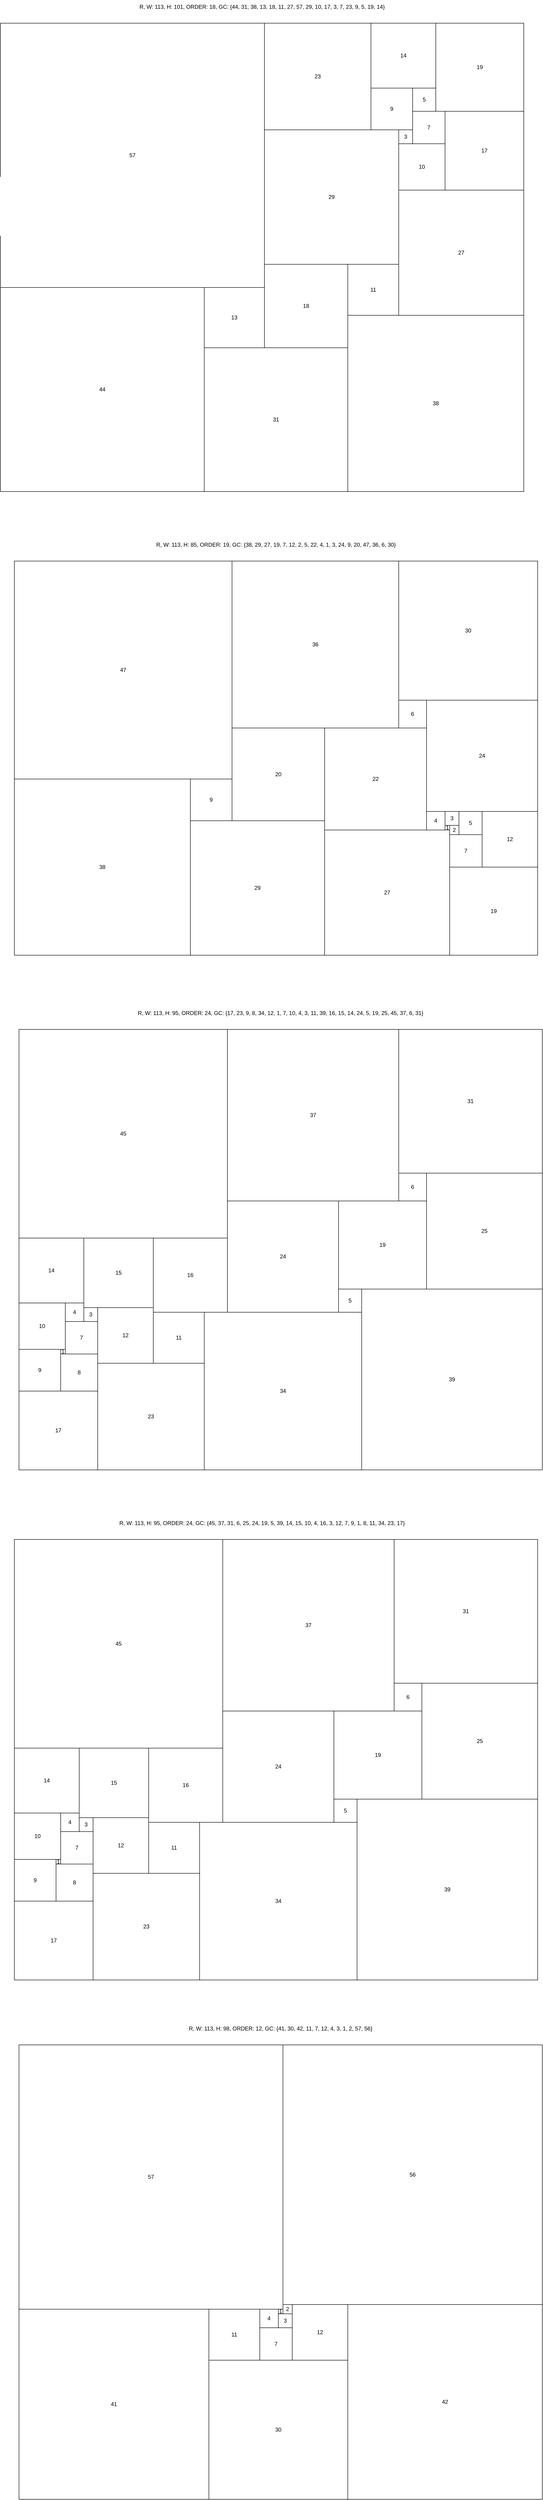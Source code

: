 <mxfile version="21.2.1" type="device">
  <diagram name="Page-1" id="H1nZVYqxkzLZFgEqRADx">
    <mxGraphModel dx="-6272" dy="1070" grid="1" gridSize="10" guides="1" tooltips="1" connect="1" arrows="1" fold="1" page="1" pageScale="1" pageWidth="850" pageHeight="1100" math="0" shadow="0">
      <root>
        <mxCell id="0" />
        <mxCell id="1" parent="0" />
        <mxCell id="AsBp8XiL8Dx4Y6rQVwFH-1917" value="R, W: 113, H: 98, ORDER: 12, GC: {41, 30, 42, 11, 7, 12, 4, 3, 1, 2, 57, 56} " style="text;html=1;strokeColor=none;fillColor=none;align=center;verticalAlign=middle;whiteSpace=wrap;rounded=0;flipV=1;" parent="1" vertex="1">
          <mxGeometry x="7170" y="4360" width="1130" height="30" as="geometry" />
        </mxCell>
        <mxCell id="AsBp8XiL8Dx4Y6rQVwFH-7515" value="R, W: 113, H: 101, ORDER: 18, GC: {44, 31, 38, 13, 18, 11, 27, 57, 29, 10, 17, 3, 7, 23, 9, 5, 19, 14} " style="text;html=1;strokeColor=none;fillColor=none;align=center;verticalAlign=middle;whiteSpace=wrap;rounded=0;flipV=1;" parent="1" vertex="1">
          <mxGeometry x="7130" width="1130" height="30" as="geometry" />
        </mxCell>
        <mxCell id="AsBp8XiL8Dx4Y6rQVwFH-10349" value="R, W: 113, H: 85, ORDER: 19, GC: {38, 29, 27, 19, 7, 12, 2, 5, 22, 4, 1, 3, 24, 9, 20, 47, 36, 6, 30} " style="text;html=1;strokeColor=none;fillColor=none;align=center;verticalAlign=middle;whiteSpace=wrap;rounded=0;flipV=1;" parent="1" vertex="1">
          <mxGeometry x="7160" y="1160" width="1130" height="30" as="geometry" />
        </mxCell>
        <mxCell id="AsBp8XiL8Dx4Y6rQVwFH-45825" value="R, W: 113, H: 95, ORDER: 24, GC: {17, 23, 9, 8, 34, 12, 1, 7, 10, 4, 3, 11, 39, 16, 15, 14, 24, 5, 19, 25, 45, 37, 6, 31} " style="text;html=1;strokeColor=none;fillColor=none;align=center;verticalAlign=middle;whiteSpace=wrap;rounded=0;flipV=1;" parent="1" vertex="1">
          <mxGeometry x="7170" y="2170" width="1130" height="30" as="geometry" />
        </mxCell>
        <mxCell id="AsBp8XiL8Dx4Y6rQVwFH-45900" value="R, W: 113, H: 95, ORDER: 24, GC: {45, 37, 31, 6, 25, 24, 19, 5, 39, 14, 15, 10, 4, 16, 3, 12, 7, 9, 1, 8, 11, 34, 23, 17} " style="text;html=1;strokeColor=none;fillColor=none;align=center;verticalAlign=middle;whiteSpace=wrap;rounded=0;flipV=1;" parent="1" vertex="1">
          <mxGeometry x="7130" y="3270" width="1130" height="30" as="geometry" />
        </mxCell>
        <mxCell id="96E0xnlaUhVjSWdihs5J-1" value="" style="group;flipV=1;" parent="1" vertex="1" connectable="0">
          <mxGeometry x="7130" y="50" width="1130" height="1010" as="geometry" />
        </mxCell>
        <mxCell id="761dnnyQ54j-Cl0NHfQN-7516" value="44" style="rounded=0;whiteSpace=wrap;html=1;" parent="96E0xnlaUhVjSWdihs5J-1" vertex="1">
          <mxGeometry y="570" width="440" height="440" as="geometry" />
        </mxCell>
        <mxCell id="761dnnyQ54j-Cl0NHfQN-7517" value="31" style="rounded=0;whiteSpace=wrap;html=1;" parent="96E0xnlaUhVjSWdihs5J-1" vertex="1">
          <mxGeometry x="440" y="700" width="310" height="310" as="geometry" />
        </mxCell>
        <mxCell id="761dnnyQ54j-Cl0NHfQN-7518" value="38" style="rounded=0;whiteSpace=wrap;html=1;" parent="96E0xnlaUhVjSWdihs5J-1" vertex="1">
          <mxGeometry x="750" y="630" width="380" height="380" as="geometry" />
        </mxCell>
        <mxCell id="761dnnyQ54j-Cl0NHfQN-7519" value="13" style="rounded=0;whiteSpace=wrap;html=1;" parent="96E0xnlaUhVjSWdihs5J-1" vertex="1">
          <mxGeometry x="440" y="570" width="130" height="130" as="geometry" />
        </mxCell>
        <mxCell id="761dnnyQ54j-Cl0NHfQN-7520" value="18" style="rounded=0;whiteSpace=wrap;html=1;" parent="96E0xnlaUhVjSWdihs5J-1" vertex="1">
          <mxGeometry x="570" y="520" width="180" height="180" as="geometry" />
        </mxCell>
        <mxCell id="761dnnyQ54j-Cl0NHfQN-7521" value="11" style="rounded=0;whiteSpace=wrap;html=1;" parent="96E0xnlaUhVjSWdihs5J-1" vertex="1">
          <mxGeometry x="750" y="520" width="110" height="110" as="geometry" />
        </mxCell>
        <mxCell id="761dnnyQ54j-Cl0NHfQN-7522" value="27" style="rounded=0;whiteSpace=wrap;html=1;" parent="96E0xnlaUhVjSWdihs5J-1" vertex="1">
          <mxGeometry x="860" y="360" width="270" height="270" as="geometry" />
        </mxCell>
        <mxCell id="761dnnyQ54j-Cl0NHfQN-7523" value="57" style="rounded=0;whiteSpace=wrap;html=1;" parent="96E0xnlaUhVjSWdihs5J-1" vertex="1">
          <mxGeometry width="570" height="570" as="geometry" />
        </mxCell>
        <mxCell id="761dnnyQ54j-Cl0NHfQN-7524" value="29" style="rounded=0;whiteSpace=wrap;html=1;" parent="96E0xnlaUhVjSWdihs5J-1" vertex="1">
          <mxGeometry x="570" y="230" width="290" height="290" as="geometry" />
        </mxCell>
        <mxCell id="761dnnyQ54j-Cl0NHfQN-7525" value="10" style="rounded=0;whiteSpace=wrap;html=1;" parent="96E0xnlaUhVjSWdihs5J-1" vertex="1">
          <mxGeometry x="860" y="260" width="100" height="100" as="geometry" />
        </mxCell>
        <mxCell id="761dnnyQ54j-Cl0NHfQN-7526" value="17" style="rounded=0;whiteSpace=wrap;html=1;" parent="96E0xnlaUhVjSWdihs5J-1" vertex="1">
          <mxGeometry x="960" y="190" width="170" height="170" as="geometry" />
        </mxCell>
        <mxCell id="761dnnyQ54j-Cl0NHfQN-7527" value="3" style="rounded=0;whiteSpace=wrap;html=1;" parent="96E0xnlaUhVjSWdihs5J-1" vertex="1">
          <mxGeometry x="860" y="230" width="30" height="30" as="geometry" />
        </mxCell>
        <mxCell id="761dnnyQ54j-Cl0NHfQN-7528" value="7" style="rounded=0;whiteSpace=wrap;html=1;" parent="96E0xnlaUhVjSWdihs5J-1" vertex="1">
          <mxGeometry x="890" y="190" width="70" height="70" as="geometry" />
        </mxCell>
        <mxCell id="761dnnyQ54j-Cl0NHfQN-7529" value="23" style="rounded=0;whiteSpace=wrap;html=1;" parent="96E0xnlaUhVjSWdihs5J-1" vertex="1">
          <mxGeometry x="570" width="230" height="230" as="geometry" />
        </mxCell>
        <mxCell id="761dnnyQ54j-Cl0NHfQN-7530" value="9" style="rounded=0;whiteSpace=wrap;html=1;" parent="96E0xnlaUhVjSWdihs5J-1" vertex="1">
          <mxGeometry x="800" y="140" width="90" height="90" as="geometry" />
        </mxCell>
        <mxCell id="761dnnyQ54j-Cl0NHfQN-7531" value="5" style="rounded=0;whiteSpace=wrap;html=1;" parent="96E0xnlaUhVjSWdihs5J-1" vertex="1">
          <mxGeometry x="890" y="140" width="50" height="50" as="geometry" />
        </mxCell>
        <mxCell id="761dnnyQ54j-Cl0NHfQN-7532" value="19" style="rounded=0;whiteSpace=wrap;html=1;" parent="96E0xnlaUhVjSWdihs5J-1" vertex="1">
          <mxGeometry x="940" width="190" height="190" as="geometry" />
        </mxCell>
        <mxCell id="761dnnyQ54j-Cl0NHfQN-7533" value="14" style="rounded=0;whiteSpace=wrap;html=1;" parent="96E0xnlaUhVjSWdihs5J-1" vertex="1">
          <mxGeometry x="800" width="140" height="140" as="geometry" />
        </mxCell>
        <mxCell id="96E0xnlaUhVjSWdihs5J-2" value="" style="group;flipV=1;" parent="1" vertex="1" connectable="0">
          <mxGeometry x="7160" y="1210" width="1130" height="850" as="geometry" />
        </mxCell>
        <mxCell id="761dnnyQ54j-Cl0NHfQN-10350" value="38" style="rounded=0;whiteSpace=wrap;html=1;" parent="96E0xnlaUhVjSWdihs5J-2" vertex="1">
          <mxGeometry y="470" width="380" height="380" as="geometry" />
        </mxCell>
        <mxCell id="761dnnyQ54j-Cl0NHfQN-10351" value="29" style="rounded=0;whiteSpace=wrap;html=1;" parent="96E0xnlaUhVjSWdihs5J-2" vertex="1">
          <mxGeometry x="380" y="560" width="290" height="290" as="geometry" />
        </mxCell>
        <mxCell id="761dnnyQ54j-Cl0NHfQN-10352" value="27" style="rounded=0;whiteSpace=wrap;html=1;" parent="96E0xnlaUhVjSWdihs5J-2" vertex="1">
          <mxGeometry x="670" y="580" width="270" height="270" as="geometry" />
        </mxCell>
        <mxCell id="761dnnyQ54j-Cl0NHfQN-10353" value="19" style="rounded=0;whiteSpace=wrap;html=1;" parent="96E0xnlaUhVjSWdihs5J-2" vertex="1">
          <mxGeometry x="940" y="660" width="190" height="190" as="geometry" />
        </mxCell>
        <mxCell id="761dnnyQ54j-Cl0NHfQN-10354" value="7" style="rounded=0;whiteSpace=wrap;html=1;" parent="96E0xnlaUhVjSWdihs5J-2" vertex="1">
          <mxGeometry x="940" y="590" width="70" height="70" as="geometry" />
        </mxCell>
        <mxCell id="761dnnyQ54j-Cl0NHfQN-10355" value="12" style="rounded=0;whiteSpace=wrap;html=1;" parent="96E0xnlaUhVjSWdihs5J-2" vertex="1">
          <mxGeometry x="1010" y="540" width="120" height="120" as="geometry" />
        </mxCell>
        <mxCell id="761dnnyQ54j-Cl0NHfQN-10356" value="2" style="rounded=0;whiteSpace=wrap;html=1;" parent="96E0xnlaUhVjSWdihs5J-2" vertex="1">
          <mxGeometry x="940" y="570" width="20" height="20" as="geometry" />
        </mxCell>
        <mxCell id="761dnnyQ54j-Cl0NHfQN-10357" value="5" style="rounded=0;whiteSpace=wrap;html=1;" parent="96E0xnlaUhVjSWdihs5J-2" vertex="1">
          <mxGeometry x="960" y="540" width="50" height="50" as="geometry" />
        </mxCell>
        <mxCell id="761dnnyQ54j-Cl0NHfQN-10358" value="22" style="rounded=0;whiteSpace=wrap;html=1;" parent="96E0xnlaUhVjSWdihs5J-2" vertex="1">
          <mxGeometry x="670" y="360" width="220" height="220" as="geometry" />
        </mxCell>
        <mxCell id="761dnnyQ54j-Cl0NHfQN-10359" value="4" style="rounded=0;whiteSpace=wrap;html=1;" parent="96E0xnlaUhVjSWdihs5J-2" vertex="1">
          <mxGeometry x="890" y="540" width="40" height="40" as="geometry" />
        </mxCell>
        <mxCell id="761dnnyQ54j-Cl0NHfQN-10360" value="1" style="rounded=0;whiteSpace=wrap;html=1;" parent="96E0xnlaUhVjSWdihs5J-2" vertex="1">
          <mxGeometry x="930" y="570" width="10" height="10" as="geometry" />
        </mxCell>
        <mxCell id="761dnnyQ54j-Cl0NHfQN-10361" value="3" style="rounded=0;whiteSpace=wrap;html=1;" parent="96E0xnlaUhVjSWdihs5J-2" vertex="1">
          <mxGeometry x="930" y="540" width="30" height="30" as="geometry" />
        </mxCell>
        <mxCell id="761dnnyQ54j-Cl0NHfQN-10362" value="24" style="rounded=0;whiteSpace=wrap;html=1;" parent="96E0xnlaUhVjSWdihs5J-2" vertex="1">
          <mxGeometry x="890" y="300" width="240" height="240" as="geometry" />
        </mxCell>
        <mxCell id="761dnnyQ54j-Cl0NHfQN-10363" value="9" style="rounded=0;whiteSpace=wrap;html=1;" parent="96E0xnlaUhVjSWdihs5J-2" vertex="1">
          <mxGeometry x="380" y="470" width="90" height="90" as="geometry" />
        </mxCell>
        <mxCell id="761dnnyQ54j-Cl0NHfQN-10364" value="20" style="rounded=0;whiteSpace=wrap;html=1;" parent="96E0xnlaUhVjSWdihs5J-2" vertex="1">
          <mxGeometry x="470" y="360" width="200" height="200" as="geometry" />
        </mxCell>
        <mxCell id="761dnnyQ54j-Cl0NHfQN-10365" value="47" style="rounded=0;whiteSpace=wrap;html=1;" parent="96E0xnlaUhVjSWdihs5J-2" vertex="1">
          <mxGeometry width="470" height="470" as="geometry" />
        </mxCell>
        <mxCell id="761dnnyQ54j-Cl0NHfQN-10366" value="36" style="rounded=0;whiteSpace=wrap;html=1;" parent="96E0xnlaUhVjSWdihs5J-2" vertex="1">
          <mxGeometry x="470" width="360" height="360" as="geometry" />
        </mxCell>
        <mxCell id="761dnnyQ54j-Cl0NHfQN-10367" value="6" style="rounded=0;whiteSpace=wrap;html=1;" parent="96E0xnlaUhVjSWdihs5J-2" vertex="1">
          <mxGeometry x="830" y="300" width="60" height="60" as="geometry" />
        </mxCell>
        <mxCell id="761dnnyQ54j-Cl0NHfQN-10368" value="30" style="rounded=0;whiteSpace=wrap;html=1;" parent="96E0xnlaUhVjSWdihs5J-2" vertex="1">
          <mxGeometry x="830" width="300" height="300" as="geometry" />
        </mxCell>
        <mxCell id="96E0xnlaUhVjSWdihs5J-3" value="" style="group;flipV=1;" parent="1" vertex="1" connectable="0">
          <mxGeometry x="7170" y="2220" width="1130" height="950" as="geometry" />
        </mxCell>
        <mxCell id="761dnnyQ54j-Cl0NHfQN-45826" value="17" style="rounded=0;whiteSpace=wrap;html=1;" parent="96E0xnlaUhVjSWdihs5J-3" vertex="1">
          <mxGeometry y="780" width="170" height="170" as="geometry" />
        </mxCell>
        <mxCell id="761dnnyQ54j-Cl0NHfQN-45827" value="23" style="rounded=0;whiteSpace=wrap;html=1;" parent="96E0xnlaUhVjSWdihs5J-3" vertex="1">
          <mxGeometry x="170" y="720" width="230" height="230" as="geometry" />
        </mxCell>
        <mxCell id="761dnnyQ54j-Cl0NHfQN-45828" value="9" style="rounded=0;whiteSpace=wrap;html=1;" parent="96E0xnlaUhVjSWdihs5J-3" vertex="1">
          <mxGeometry y="690" width="90" height="90" as="geometry" />
        </mxCell>
        <mxCell id="761dnnyQ54j-Cl0NHfQN-45829" value="8" style="rounded=0;whiteSpace=wrap;html=1;" parent="96E0xnlaUhVjSWdihs5J-3" vertex="1">
          <mxGeometry x="90" y="700" width="80" height="80" as="geometry" />
        </mxCell>
        <mxCell id="761dnnyQ54j-Cl0NHfQN-45830" value="34" style="rounded=0;whiteSpace=wrap;html=1;" parent="96E0xnlaUhVjSWdihs5J-3" vertex="1">
          <mxGeometry x="400" y="610" width="340" height="340" as="geometry" />
        </mxCell>
        <mxCell id="761dnnyQ54j-Cl0NHfQN-45831" value="12" style="rounded=0;whiteSpace=wrap;html=1;" parent="96E0xnlaUhVjSWdihs5J-3" vertex="1">
          <mxGeometry x="170" y="600" width="120" height="120" as="geometry" />
        </mxCell>
        <mxCell id="761dnnyQ54j-Cl0NHfQN-45832" value="1" style="rounded=0;whiteSpace=wrap;html=1;" parent="96E0xnlaUhVjSWdihs5J-3" vertex="1">
          <mxGeometry x="90" y="690" width="10" height="10" as="geometry" />
        </mxCell>
        <mxCell id="761dnnyQ54j-Cl0NHfQN-45833" value="7" style="rounded=0;whiteSpace=wrap;html=1;" parent="96E0xnlaUhVjSWdihs5J-3" vertex="1">
          <mxGeometry x="100" y="630" width="70" height="70" as="geometry" />
        </mxCell>
        <mxCell id="761dnnyQ54j-Cl0NHfQN-45834" value="10" style="rounded=0;whiteSpace=wrap;html=1;" parent="96E0xnlaUhVjSWdihs5J-3" vertex="1">
          <mxGeometry y="590" width="100" height="100" as="geometry" />
        </mxCell>
        <mxCell id="761dnnyQ54j-Cl0NHfQN-45835" value="4" style="rounded=0;whiteSpace=wrap;html=1;" parent="96E0xnlaUhVjSWdihs5J-3" vertex="1">
          <mxGeometry x="100" y="590" width="40" height="40" as="geometry" />
        </mxCell>
        <mxCell id="761dnnyQ54j-Cl0NHfQN-45836" value="3" style="rounded=0;whiteSpace=wrap;html=1;" parent="96E0xnlaUhVjSWdihs5J-3" vertex="1">
          <mxGeometry x="140" y="600" width="30" height="30" as="geometry" />
        </mxCell>
        <mxCell id="761dnnyQ54j-Cl0NHfQN-45837" value="11" style="rounded=0;whiteSpace=wrap;html=1;" parent="96E0xnlaUhVjSWdihs5J-3" vertex="1">
          <mxGeometry x="290" y="610" width="110" height="110" as="geometry" />
        </mxCell>
        <mxCell id="761dnnyQ54j-Cl0NHfQN-45838" value="39" style="rounded=0;whiteSpace=wrap;html=1;" parent="96E0xnlaUhVjSWdihs5J-3" vertex="1">
          <mxGeometry x="740" y="560" width="390" height="390" as="geometry" />
        </mxCell>
        <mxCell id="761dnnyQ54j-Cl0NHfQN-45839" value="16" style="rounded=0;whiteSpace=wrap;html=1;" parent="96E0xnlaUhVjSWdihs5J-3" vertex="1">
          <mxGeometry x="290" y="450" width="160" height="160" as="geometry" />
        </mxCell>
        <mxCell id="761dnnyQ54j-Cl0NHfQN-45840" value="15" style="rounded=0;whiteSpace=wrap;html=1;" parent="96E0xnlaUhVjSWdihs5J-3" vertex="1">
          <mxGeometry x="140" y="450" width="150" height="150" as="geometry" />
        </mxCell>
        <mxCell id="761dnnyQ54j-Cl0NHfQN-45841" value="14" style="rounded=0;whiteSpace=wrap;html=1;" parent="96E0xnlaUhVjSWdihs5J-3" vertex="1">
          <mxGeometry y="450" width="140" height="140" as="geometry" />
        </mxCell>
        <mxCell id="761dnnyQ54j-Cl0NHfQN-45842" value="24" style="rounded=0;whiteSpace=wrap;html=1;" parent="96E0xnlaUhVjSWdihs5J-3" vertex="1">
          <mxGeometry x="450" y="370" width="240" height="240" as="geometry" />
        </mxCell>
        <mxCell id="761dnnyQ54j-Cl0NHfQN-45843" value="5" style="rounded=0;whiteSpace=wrap;html=1;" parent="96E0xnlaUhVjSWdihs5J-3" vertex="1">
          <mxGeometry x="690" y="560" width="50" height="50" as="geometry" />
        </mxCell>
        <mxCell id="761dnnyQ54j-Cl0NHfQN-45844" value="19" style="rounded=0;whiteSpace=wrap;html=1;" parent="96E0xnlaUhVjSWdihs5J-3" vertex="1">
          <mxGeometry x="690" y="370" width="190" height="190" as="geometry" />
        </mxCell>
        <mxCell id="761dnnyQ54j-Cl0NHfQN-45845" value="25" style="rounded=0;whiteSpace=wrap;html=1;" parent="96E0xnlaUhVjSWdihs5J-3" vertex="1">
          <mxGeometry x="880" y="310" width="250" height="250" as="geometry" />
        </mxCell>
        <mxCell id="761dnnyQ54j-Cl0NHfQN-45846" value="45" style="rounded=0;whiteSpace=wrap;html=1;" parent="96E0xnlaUhVjSWdihs5J-3" vertex="1">
          <mxGeometry width="450" height="450" as="geometry" />
        </mxCell>
        <mxCell id="761dnnyQ54j-Cl0NHfQN-45847" value="37" style="rounded=0;whiteSpace=wrap;html=1;" parent="96E0xnlaUhVjSWdihs5J-3" vertex="1">
          <mxGeometry x="450" width="370" height="370" as="geometry" />
        </mxCell>
        <mxCell id="761dnnyQ54j-Cl0NHfQN-45848" value="6" style="rounded=0;whiteSpace=wrap;html=1;" parent="96E0xnlaUhVjSWdihs5J-3" vertex="1">
          <mxGeometry x="820" y="310" width="60" height="60" as="geometry" />
        </mxCell>
        <mxCell id="761dnnyQ54j-Cl0NHfQN-45849" value="31" style="rounded=0;whiteSpace=wrap;html=1;" parent="96E0xnlaUhVjSWdihs5J-3" vertex="1">
          <mxGeometry x="820" width="310" height="310" as="geometry" />
        </mxCell>
        <mxCell id="96E0xnlaUhVjSWdihs5J-4" value="" style="group;flipV=1;" parent="1" vertex="1" connectable="0">
          <mxGeometry x="7170" y="4410" width="1130" height="980" as="geometry" />
        </mxCell>
        <mxCell id="761dnnyQ54j-Cl0NHfQN-1918" value="41" style="rounded=0;whiteSpace=wrap;html=1;" parent="96E0xnlaUhVjSWdihs5J-4" vertex="1">
          <mxGeometry y="570" width="410" height="410" as="geometry" />
        </mxCell>
        <mxCell id="761dnnyQ54j-Cl0NHfQN-1919" value="30" style="rounded=0;whiteSpace=wrap;html=1;" parent="96E0xnlaUhVjSWdihs5J-4" vertex="1">
          <mxGeometry x="410" y="680" width="300" height="300" as="geometry" />
        </mxCell>
        <mxCell id="761dnnyQ54j-Cl0NHfQN-1920" value="42" style="rounded=0;whiteSpace=wrap;html=1;" parent="96E0xnlaUhVjSWdihs5J-4" vertex="1">
          <mxGeometry x="710" y="560" width="420" height="420" as="geometry" />
        </mxCell>
        <mxCell id="761dnnyQ54j-Cl0NHfQN-1921" value="11" style="rounded=0;whiteSpace=wrap;html=1;" parent="96E0xnlaUhVjSWdihs5J-4" vertex="1">
          <mxGeometry x="410" y="570" width="110" height="110" as="geometry" />
        </mxCell>
        <mxCell id="761dnnyQ54j-Cl0NHfQN-1922" value="7" style="rounded=0;whiteSpace=wrap;html=1;" parent="96E0xnlaUhVjSWdihs5J-4" vertex="1">
          <mxGeometry x="520" y="610" width="70" height="70" as="geometry" />
        </mxCell>
        <mxCell id="761dnnyQ54j-Cl0NHfQN-1923" value="12" style="rounded=0;whiteSpace=wrap;html=1;" parent="96E0xnlaUhVjSWdihs5J-4" vertex="1">
          <mxGeometry x="590" y="560" width="120" height="120" as="geometry" />
        </mxCell>
        <mxCell id="761dnnyQ54j-Cl0NHfQN-1924" value="4" style="rounded=0;whiteSpace=wrap;html=1;" parent="96E0xnlaUhVjSWdihs5J-4" vertex="1">
          <mxGeometry x="520" y="570" width="40" height="40" as="geometry" />
        </mxCell>
        <mxCell id="761dnnyQ54j-Cl0NHfQN-1925" value="3" style="rounded=0;whiteSpace=wrap;html=1;" parent="96E0xnlaUhVjSWdihs5J-4" vertex="1">
          <mxGeometry x="560" y="580" width="30" height="30" as="geometry" />
        </mxCell>
        <mxCell id="761dnnyQ54j-Cl0NHfQN-1926" value="1" style="rounded=0;whiteSpace=wrap;html=1;" parent="96E0xnlaUhVjSWdihs5J-4" vertex="1">
          <mxGeometry x="560" y="570" width="10" height="10" as="geometry" />
        </mxCell>
        <mxCell id="761dnnyQ54j-Cl0NHfQN-1927" value="2" style="rounded=0;whiteSpace=wrap;html=1;" parent="96E0xnlaUhVjSWdihs5J-4" vertex="1">
          <mxGeometry x="570" y="560" width="20" height="20" as="geometry" />
        </mxCell>
        <mxCell id="761dnnyQ54j-Cl0NHfQN-1928" value="57" style="rounded=0;whiteSpace=wrap;html=1;" parent="96E0xnlaUhVjSWdihs5J-4" vertex="1">
          <mxGeometry width="570" height="570" as="geometry" />
        </mxCell>
        <mxCell id="761dnnyQ54j-Cl0NHfQN-1929" value="56" style="rounded=0;whiteSpace=wrap;html=1;" parent="96E0xnlaUhVjSWdihs5J-4" vertex="1">
          <mxGeometry x="570" width="560" height="560" as="geometry" />
        </mxCell>
        <mxCell id="96E0xnlaUhVjSWdihs5J-5" value="" style="group;flipV=0;" parent="1" vertex="1" connectable="0">
          <mxGeometry x="7160" y="3320" width="1130" height="950" as="geometry" />
        </mxCell>
        <mxCell id="761dnnyQ54j-Cl0NHfQN-45901" value="45" style="rounded=0;whiteSpace=wrap;html=1;" parent="96E0xnlaUhVjSWdihs5J-5" vertex="1">
          <mxGeometry width="450" height="450" as="geometry" />
        </mxCell>
        <mxCell id="761dnnyQ54j-Cl0NHfQN-45902" value="37" style="rounded=0;whiteSpace=wrap;html=1;" parent="96E0xnlaUhVjSWdihs5J-5" vertex="1">
          <mxGeometry x="450" width="370" height="370" as="geometry" />
        </mxCell>
        <mxCell id="761dnnyQ54j-Cl0NHfQN-45903" value="31" style="rounded=0;whiteSpace=wrap;html=1;" parent="96E0xnlaUhVjSWdihs5J-5" vertex="1">
          <mxGeometry x="820" width="310" height="310" as="geometry" />
        </mxCell>
        <mxCell id="761dnnyQ54j-Cl0NHfQN-45904" value="6" style="rounded=0;whiteSpace=wrap;html=1;" parent="96E0xnlaUhVjSWdihs5J-5" vertex="1">
          <mxGeometry x="820" y="310" width="60" height="60" as="geometry" />
        </mxCell>
        <mxCell id="761dnnyQ54j-Cl0NHfQN-45905" value="25" style="rounded=0;whiteSpace=wrap;html=1;" parent="96E0xnlaUhVjSWdihs5J-5" vertex="1">
          <mxGeometry x="880" y="310" width="250" height="250" as="geometry" />
        </mxCell>
        <mxCell id="761dnnyQ54j-Cl0NHfQN-45906" value="24" style="rounded=0;whiteSpace=wrap;html=1;" parent="96E0xnlaUhVjSWdihs5J-5" vertex="1">
          <mxGeometry x="450" y="370" width="240" height="240" as="geometry" />
        </mxCell>
        <mxCell id="761dnnyQ54j-Cl0NHfQN-45907" value="19" style="rounded=0;whiteSpace=wrap;html=1;" parent="96E0xnlaUhVjSWdihs5J-5" vertex="1">
          <mxGeometry x="690" y="370" width="190" height="190" as="geometry" />
        </mxCell>
        <mxCell id="761dnnyQ54j-Cl0NHfQN-45908" value="5" style="rounded=0;whiteSpace=wrap;html=1;" parent="96E0xnlaUhVjSWdihs5J-5" vertex="1">
          <mxGeometry x="690" y="560" width="50" height="50" as="geometry" />
        </mxCell>
        <mxCell id="761dnnyQ54j-Cl0NHfQN-45909" value="39" style="rounded=0;whiteSpace=wrap;html=1;" parent="96E0xnlaUhVjSWdihs5J-5" vertex="1">
          <mxGeometry x="740" y="560" width="390" height="390" as="geometry" />
        </mxCell>
        <mxCell id="761dnnyQ54j-Cl0NHfQN-45910" value="14" style="rounded=0;whiteSpace=wrap;html=1;" parent="96E0xnlaUhVjSWdihs5J-5" vertex="1">
          <mxGeometry y="450" width="140" height="140" as="geometry" />
        </mxCell>
        <mxCell id="761dnnyQ54j-Cl0NHfQN-45911" value="15" style="rounded=0;whiteSpace=wrap;html=1;" parent="96E0xnlaUhVjSWdihs5J-5" vertex="1">
          <mxGeometry x="140" y="450" width="150" height="150" as="geometry" />
        </mxCell>
        <mxCell id="761dnnyQ54j-Cl0NHfQN-45912" value="10" style="rounded=0;whiteSpace=wrap;html=1;" parent="96E0xnlaUhVjSWdihs5J-5" vertex="1">
          <mxGeometry y="590" width="100" height="100" as="geometry" />
        </mxCell>
        <mxCell id="761dnnyQ54j-Cl0NHfQN-45913" value="4" style="rounded=0;whiteSpace=wrap;html=1;" parent="96E0xnlaUhVjSWdihs5J-5" vertex="1">
          <mxGeometry x="100" y="590" width="40" height="40" as="geometry" />
        </mxCell>
        <mxCell id="761dnnyQ54j-Cl0NHfQN-45914" value="16" style="rounded=0;whiteSpace=wrap;html=1;" parent="96E0xnlaUhVjSWdihs5J-5" vertex="1">
          <mxGeometry x="290" y="450" width="160" height="160" as="geometry" />
        </mxCell>
        <mxCell id="761dnnyQ54j-Cl0NHfQN-45915" value="3" style="rounded=0;whiteSpace=wrap;html=1;" parent="96E0xnlaUhVjSWdihs5J-5" vertex="1">
          <mxGeometry x="140" y="600" width="30" height="30" as="geometry" />
        </mxCell>
        <mxCell id="761dnnyQ54j-Cl0NHfQN-45916" value="12" style="rounded=0;whiteSpace=wrap;html=1;" parent="96E0xnlaUhVjSWdihs5J-5" vertex="1">
          <mxGeometry x="170" y="600" width="120" height="120" as="geometry" />
        </mxCell>
        <mxCell id="761dnnyQ54j-Cl0NHfQN-45917" value="7" style="rounded=0;whiteSpace=wrap;html=1;" parent="96E0xnlaUhVjSWdihs5J-5" vertex="1">
          <mxGeometry x="100" y="630" width="70" height="70" as="geometry" />
        </mxCell>
        <mxCell id="761dnnyQ54j-Cl0NHfQN-45918" value="9" style="rounded=0;whiteSpace=wrap;html=1;" parent="96E0xnlaUhVjSWdihs5J-5" vertex="1">
          <mxGeometry y="690" width="90" height="90" as="geometry" />
        </mxCell>
        <mxCell id="761dnnyQ54j-Cl0NHfQN-45919" value="1" style="rounded=0;whiteSpace=wrap;html=1;" parent="96E0xnlaUhVjSWdihs5J-5" vertex="1">
          <mxGeometry x="90" y="690" width="10" height="10" as="geometry" />
        </mxCell>
        <mxCell id="761dnnyQ54j-Cl0NHfQN-45920" value="8" style="rounded=0;whiteSpace=wrap;html=1;" parent="96E0xnlaUhVjSWdihs5J-5" vertex="1">
          <mxGeometry x="90" y="700" width="80" height="80" as="geometry" />
        </mxCell>
        <mxCell id="761dnnyQ54j-Cl0NHfQN-45921" value="11" style="rounded=0;whiteSpace=wrap;html=1;" parent="96E0xnlaUhVjSWdihs5J-5" vertex="1">
          <mxGeometry x="290" y="610" width="110" height="110" as="geometry" />
        </mxCell>
        <mxCell id="761dnnyQ54j-Cl0NHfQN-45922" value="34" style="rounded=0;whiteSpace=wrap;html=1;" parent="96E0xnlaUhVjSWdihs5J-5" vertex="1">
          <mxGeometry x="400" y="610" width="340" height="340" as="geometry" />
        </mxCell>
        <mxCell id="761dnnyQ54j-Cl0NHfQN-45923" value="23" style="rounded=0;whiteSpace=wrap;html=1;" parent="96E0xnlaUhVjSWdihs5J-5" vertex="1">
          <mxGeometry x="170" y="720" width="230" height="230" as="geometry" />
        </mxCell>
        <mxCell id="761dnnyQ54j-Cl0NHfQN-45924" value="17" style="rounded=0;whiteSpace=wrap;html=1;" parent="96E0xnlaUhVjSWdihs5J-5" vertex="1">
          <mxGeometry y="780" width="170" height="170" as="geometry" />
        </mxCell>
      </root>
    </mxGraphModel>
  </diagram>
</mxfile>
